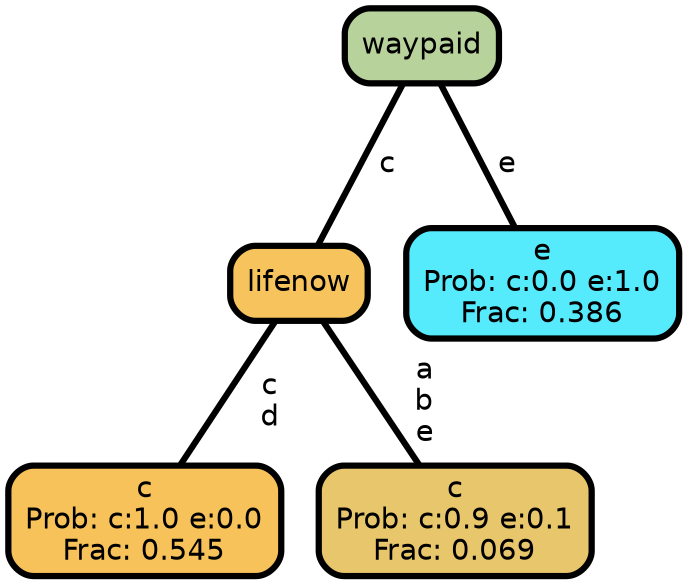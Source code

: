 graph Tree {
node [shape=box, style="filled, rounded",color="black",penwidth="3",fontcolor="black",                 fontname=helvetica] ;
graph [ranksep="0 equally", splines=straight,                 bgcolor=transparent, dpi=200] ;
edge [fontname=helvetica, color=black] ;
0 [label="c
Prob: c:1.0 e:0.0
Frac: 0.545", fillcolor="#f8c25b"] ;
1 [label="lifenow", fillcolor="#f6c35d"] ;
2 [label="c
Prob: c:0.9 e:0.1
Frac: 0.069", fillcolor="#e8c66b"] ;
3 [label="waypaid", fillcolor="#b8d29b"] ;
4 [label="e
Prob: c:0.0 e:1.0
Frac: 0.386", fillcolor="#56eafd"] ;
1 -- 0 [label=" c\n d",penwidth=3] ;
1 -- 2 [label=" a\n b\n e",penwidth=3] ;
3 -- 1 [label=" c",penwidth=3] ;
3 -- 4 [label=" e",penwidth=3] ;
{rank = same;}}